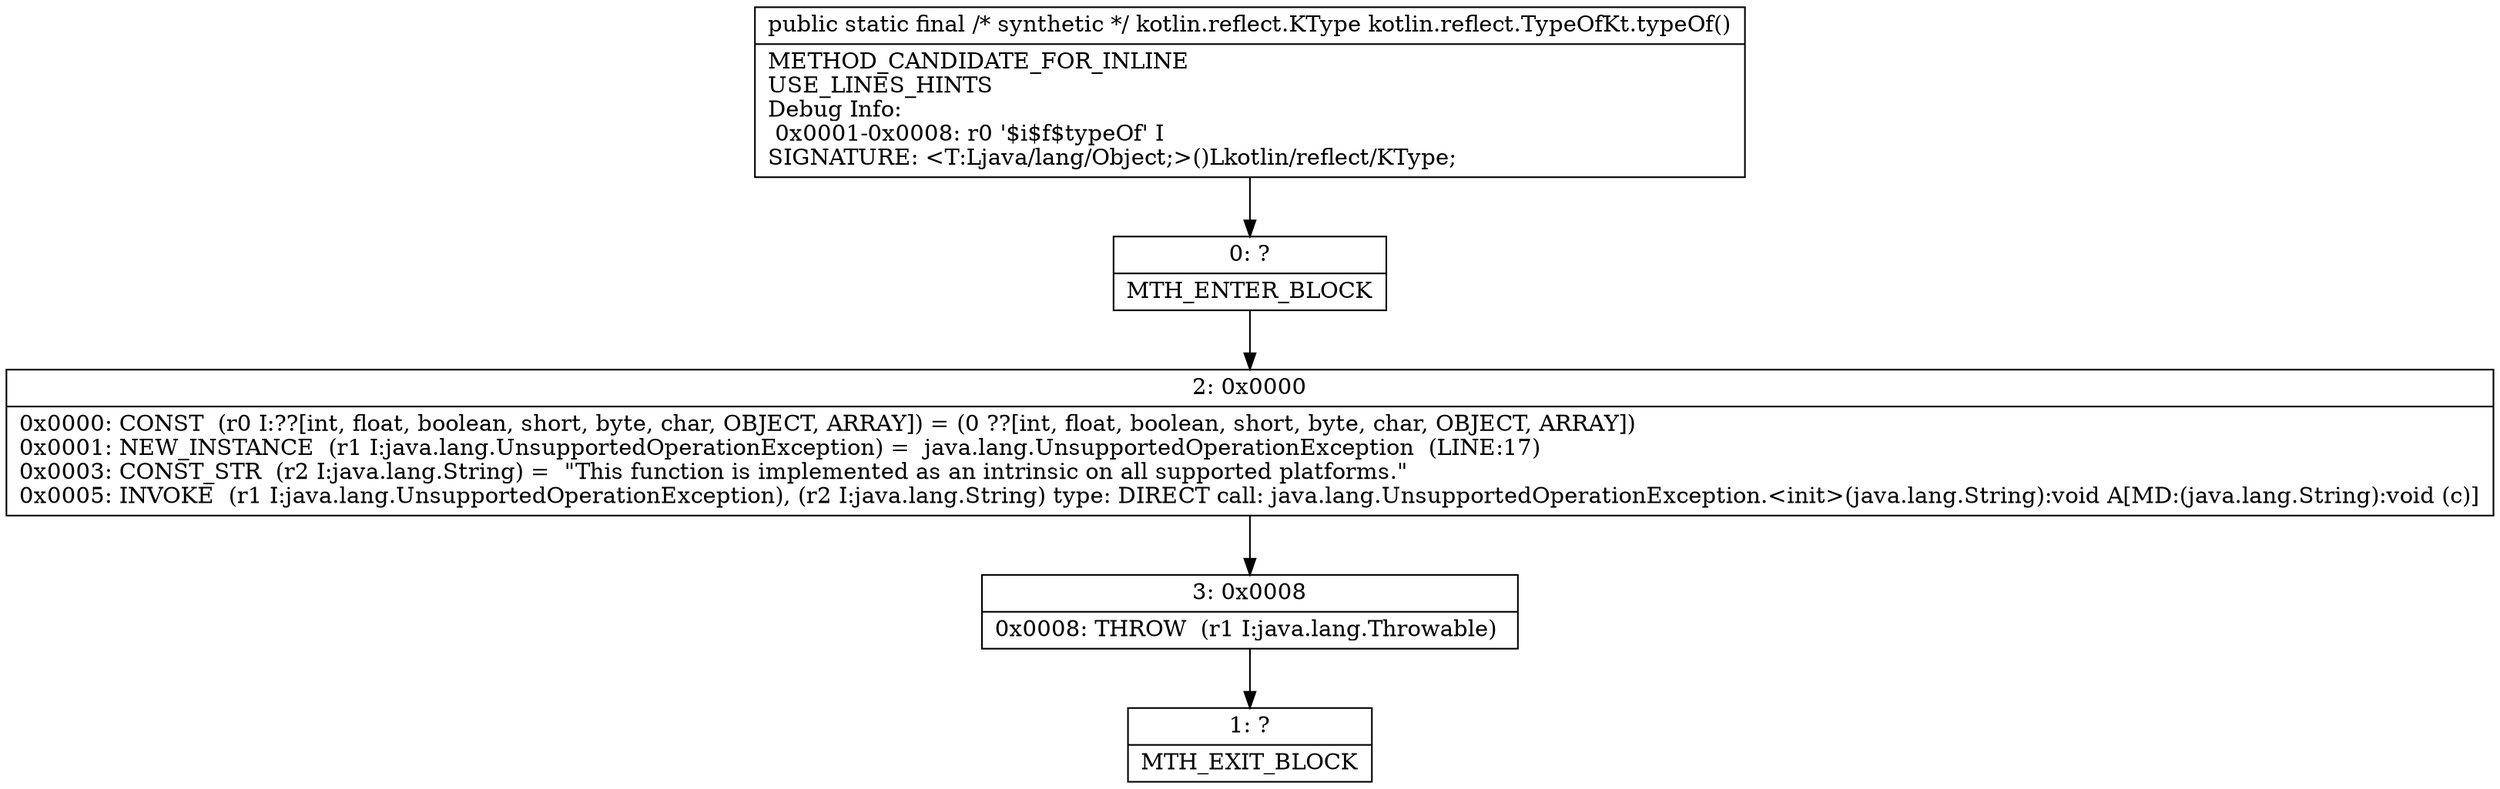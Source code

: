 digraph "CFG forkotlin.reflect.TypeOfKt.typeOf()Lkotlin\/reflect\/KType;" {
Node_0 [shape=record,label="{0\:\ ?|MTH_ENTER_BLOCK\l}"];
Node_2 [shape=record,label="{2\:\ 0x0000|0x0000: CONST  (r0 I:??[int, float, boolean, short, byte, char, OBJECT, ARRAY]) = (0 ??[int, float, boolean, short, byte, char, OBJECT, ARRAY]) \l0x0001: NEW_INSTANCE  (r1 I:java.lang.UnsupportedOperationException) =  java.lang.UnsupportedOperationException  (LINE:17)\l0x0003: CONST_STR  (r2 I:java.lang.String) =  \"This function is implemented as an intrinsic on all supported platforms.\" \l0x0005: INVOKE  (r1 I:java.lang.UnsupportedOperationException), (r2 I:java.lang.String) type: DIRECT call: java.lang.UnsupportedOperationException.\<init\>(java.lang.String):void A[MD:(java.lang.String):void (c)]\l}"];
Node_3 [shape=record,label="{3\:\ 0x0008|0x0008: THROW  (r1 I:java.lang.Throwable) \l}"];
Node_1 [shape=record,label="{1\:\ ?|MTH_EXIT_BLOCK\l}"];
MethodNode[shape=record,label="{public static final \/* synthetic *\/ kotlin.reflect.KType kotlin.reflect.TypeOfKt.typeOf()  | METHOD_CANDIDATE_FOR_INLINE\lUSE_LINES_HINTS\lDebug Info:\l  0x0001\-0x0008: r0 '$i$f$typeOf' I\lSIGNATURE: \<T:Ljava\/lang\/Object;\>()Lkotlin\/reflect\/KType;\l}"];
MethodNode -> Node_0;Node_0 -> Node_2;
Node_2 -> Node_3;
Node_3 -> Node_1;
}

